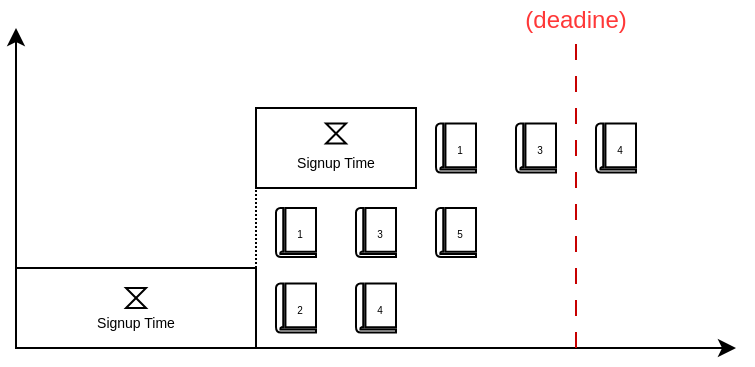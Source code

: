 <mxfile version="21.6.8" type="device" pages="2">
  <diagram name="Page-1" id="hwzFVTMM_uJyrM2o6dDl">
    <mxGraphModel dx="794" dy="544" grid="1" gridSize="10" guides="1" tooltips="1" connect="1" arrows="1" fold="1" page="1" pageScale="1" pageWidth="827" pageHeight="1169" math="0" shadow="0">
      <root>
        <mxCell id="0" />
        <mxCell id="1" parent="0" />
        <mxCell id="ofYdp0S4x2xCZE4zrVgu-2" value="" style="endArrow=classic;html=1;rounded=0;" parent="1" edge="1">
          <mxGeometry width="50" height="50" relative="1" as="geometry">
            <mxPoint x="240" y="520" as="sourcePoint" />
            <mxPoint x="240" y="360" as="targetPoint" />
          </mxGeometry>
        </mxCell>
        <mxCell id="ofYdp0S4x2xCZE4zrVgu-3" value="" style="endArrow=classic;html=1;rounded=0;" parent="1" edge="1">
          <mxGeometry width="50" height="50" relative="1" as="geometry">
            <mxPoint x="240" y="520" as="sourcePoint" />
            <mxPoint x="600" y="520" as="targetPoint" />
          </mxGeometry>
        </mxCell>
        <mxCell id="ofYdp0S4x2xCZE4zrVgu-4" value="" style="rounded=0;whiteSpace=wrap;html=1;" parent="1" vertex="1">
          <mxGeometry x="240" y="480" width="120" height="40" as="geometry" />
        </mxCell>
        <mxCell id="ofYdp0S4x2xCZE4zrVgu-5" value="" style="rounded=0;whiteSpace=wrap;html=1;" parent="1" vertex="1">
          <mxGeometry x="360" y="400" width="80" height="40" as="geometry" />
        </mxCell>
        <mxCell id="ofYdp0S4x2xCZE4zrVgu-7" value="" style="endArrow=none;html=1;rounded=0;entryX=0;entryY=1;entryDx=0;entryDy=0;exitX=1;exitY=0;exitDx=0;exitDy=0;dashed=1;dashPattern=1 1;" parent="1" source="ofYdp0S4x2xCZE4zrVgu-4" target="ofYdp0S4x2xCZE4zrVgu-5" edge="1">
          <mxGeometry width="50" height="50" relative="1" as="geometry">
            <mxPoint x="390" y="450" as="sourcePoint" />
            <mxPoint x="440" y="400" as="targetPoint" />
          </mxGeometry>
        </mxCell>
        <mxCell id="ofYdp0S4x2xCZE4zrVgu-8" value="" style="endArrow=none;html=1;rounded=0;exitX=1;exitY=0;exitDx=0;exitDy=0;dashed=1;dashPattern=8 8;strokeColor=#c70000;entryX=0.5;entryY=1;entryDx=0;entryDy=0;fontColor=#FF3838;" parent="1" target="ofYdp0S4x2xCZE4zrVgu-36" edge="1">
          <mxGeometry width="50" height="50" relative="1" as="geometry">
            <mxPoint x="520" y="520" as="sourcePoint" />
            <mxPoint x="520" y="360" as="targetPoint" />
          </mxGeometry>
        </mxCell>
        <mxCell id="ofYdp0S4x2xCZE4zrVgu-9" value="" style="sketch=0;pointerEvents=1;shadow=0;dashed=0;html=1;labelPosition=center;verticalLabelPosition=bottom;verticalAlign=top;outlineConnect=0;align=center;shape=mxgraph.office.concepts.book_journal;" parent="1" vertex="1">
          <mxGeometry x="370" y="487.75" width="20" height="24.5" as="geometry" />
        </mxCell>
        <mxCell id="ofYdp0S4x2xCZE4zrVgu-10" value="" style="sketch=0;pointerEvents=1;shadow=0;dashed=0;html=1;labelPosition=center;verticalLabelPosition=bottom;verticalAlign=top;outlineConnect=0;align=center;shape=mxgraph.office.concepts.book_journal;" parent="1" vertex="1">
          <mxGeometry x="370" y="450" width="20" height="24.5" as="geometry" />
        </mxCell>
        <mxCell id="ofYdp0S4x2xCZE4zrVgu-11" value="" style="sketch=0;pointerEvents=1;shadow=0;dashed=0;html=1;labelPosition=center;verticalLabelPosition=bottom;verticalAlign=top;outlineConnect=0;align=center;shape=mxgraph.office.concepts.book_journal;" parent="1" vertex="1">
          <mxGeometry x="410" y="450" width="20" height="24.5" as="geometry" />
        </mxCell>
        <mxCell id="ofYdp0S4x2xCZE4zrVgu-13" value="" style="sketch=0;pointerEvents=1;shadow=0;dashed=0;html=1;labelPosition=center;verticalLabelPosition=bottom;verticalAlign=top;outlineConnect=0;align=center;shape=mxgraph.office.concepts.book_journal;" parent="1" vertex="1">
          <mxGeometry x="410" y="487.75" width="20" height="24.5" as="geometry" />
        </mxCell>
        <mxCell id="ofYdp0S4x2xCZE4zrVgu-14" value="" style="sketch=0;pointerEvents=1;shadow=0;dashed=0;html=1;labelPosition=center;verticalLabelPosition=bottom;verticalAlign=top;outlineConnect=0;align=center;shape=mxgraph.office.concepts.book_journal;fontColor=default;labelBackgroundColor=default;" parent="1" vertex="1">
          <mxGeometry x="450" y="407.75" width="20" height="24.5" as="geometry" />
        </mxCell>
        <mxCell id="ofYdp0S4x2xCZE4zrVgu-15" value="" style="sketch=0;pointerEvents=1;shadow=0;dashed=0;html=1;labelPosition=center;verticalLabelPosition=bottom;verticalAlign=top;outlineConnect=0;align=center;shape=mxgraph.office.concepts.book_journal;" parent="1" vertex="1">
          <mxGeometry x="450" y="450" width="20" height="24.5" as="geometry" />
        </mxCell>
        <mxCell id="ofYdp0S4x2xCZE4zrVgu-16" value="" style="sketch=0;pointerEvents=1;shadow=0;dashed=0;html=1;labelPosition=center;verticalLabelPosition=bottom;verticalAlign=top;outlineConnect=0;align=center;shape=mxgraph.office.concepts.book_journal;" parent="1" vertex="1">
          <mxGeometry x="490" y="407.75" width="20" height="24.5" as="geometry" />
        </mxCell>
        <mxCell id="ofYdp0S4x2xCZE4zrVgu-19" value="" style="sketch=0;pointerEvents=1;shadow=0;dashed=0;html=1;labelPosition=center;verticalLabelPosition=bottom;verticalAlign=top;outlineConnect=0;align=center;shape=mxgraph.office.concepts.book_journal;" parent="1" vertex="1">
          <mxGeometry x="530" y="407.75" width="20" height="24.5" as="geometry" />
        </mxCell>
        <mxCell id="ofYdp0S4x2xCZE4zrVgu-20" value="&lt;font style=&quot;font-size: 7px;&quot;&gt;Signup Time&lt;/font&gt;" style="text;html=1;strokeColor=none;fillColor=none;align=center;verticalAlign=middle;whiteSpace=wrap;rounded=0;" parent="1" vertex="1">
          <mxGeometry x="265" y="500" width="70" height="12.25" as="geometry" />
        </mxCell>
        <mxCell id="ofYdp0S4x2xCZE4zrVgu-21" value="&lt;font style=&quot;font-size: 7px;&quot;&gt;Signup Time&lt;/font&gt;" style="text;html=1;strokeColor=none;fillColor=none;align=center;verticalAlign=middle;whiteSpace=wrap;rounded=0;" parent="1" vertex="1">
          <mxGeometry x="365" y="420" width="70" height="12.25" as="geometry" />
        </mxCell>
        <mxCell id="ofYdp0S4x2xCZE4zrVgu-23" value="" style="shape=collate;html=1;fontSize=10;" parent="1" vertex="1">
          <mxGeometry x="295" y="490" width="10" height="10" as="geometry" />
        </mxCell>
        <mxCell id="ofYdp0S4x2xCZE4zrVgu-26" value="" style="shape=collate;html=1;fontSize=10;" parent="1" vertex="1">
          <mxGeometry x="395" y="407.75" width="10" height="10" as="geometry" />
        </mxCell>
        <mxCell id="ofYdp0S4x2xCZE4zrVgu-27" value="&lt;font style=&quot;font-size: 5px;&quot;&gt;1&lt;/font&gt;" style="text;html=1;strokeColor=none;fillColor=none;align=center;verticalAlign=middle;whiteSpace=wrap;rounded=0;fontSize=5;" parent="1" vertex="1">
          <mxGeometry x="377" y="457.25" width="10" height="10" as="geometry" />
        </mxCell>
        <mxCell id="ofYdp0S4x2xCZE4zrVgu-30" value="&lt;font style=&quot;font-size: 5px;&quot;&gt;2&lt;/font&gt;" style="text;html=1;strokeColor=none;fillColor=none;align=center;verticalAlign=middle;whiteSpace=wrap;rounded=0;fontSize=5;" parent="1" vertex="1">
          <mxGeometry x="377" y="495" width="10" height="10" as="geometry" />
        </mxCell>
        <mxCell id="ofYdp0S4x2xCZE4zrVgu-31" value="&lt;font style=&quot;font-size: 5px;&quot;&gt;3&lt;/font&gt;" style="text;html=1;strokeColor=none;fillColor=none;align=center;verticalAlign=middle;whiteSpace=wrap;rounded=0;fontSize=5;" parent="1" vertex="1">
          <mxGeometry x="417" y="457.25" width="10" height="10" as="geometry" />
        </mxCell>
        <mxCell id="ofYdp0S4x2xCZE4zrVgu-32" value="&lt;font style=&quot;font-size: 5px;&quot;&gt;4&lt;/font&gt;" style="text;html=1;strokeColor=none;fillColor=none;align=center;verticalAlign=middle;whiteSpace=wrap;rounded=0;fontSize=5;" parent="1" vertex="1">
          <mxGeometry x="417" y="495" width="10" height="10" as="geometry" />
        </mxCell>
        <mxCell id="ofYdp0S4x2xCZE4zrVgu-33" value="&lt;font style=&quot;font-size: 5px;&quot;&gt;1&lt;/font&gt;" style="text;html=1;strokeColor=none;fillColor=none;align=center;verticalAlign=middle;whiteSpace=wrap;rounded=0;fontSize=5;" parent="1" vertex="1">
          <mxGeometry x="457" y="415" width="10" height="10" as="geometry" />
        </mxCell>
        <mxCell id="ofYdp0S4x2xCZE4zrVgu-34" value="&lt;font style=&quot;font-size: 5px;&quot;&gt;3&lt;/font&gt;" style="text;html=1;strokeColor=none;fillColor=none;align=center;verticalAlign=middle;whiteSpace=wrap;rounded=0;fontSize=5;" parent="1" vertex="1">
          <mxGeometry x="497" y="415" width="10" height="10" as="geometry" />
        </mxCell>
        <mxCell id="ofYdp0S4x2xCZE4zrVgu-35" value="&lt;font style=&quot;font-size: 5px;&quot;&gt;4&lt;/font&gt;" style="text;html=1;strokeColor=none;fillColor=none;align=center;verticalAlign=middle;whiteSpace=wrap;rounded=0;fontSize=5;" parent="1" vertex="1">
          <mxGeometry x="537" y="415" width="10" height="10" as="geometry" />
        </mxCell>
        <mxCell id="ofYdp0S4x2xCZE4zrVgu-36" value="&lt;font color=&quot;#ff3838&quot;&gt;(deadine)&lt;/font&gt;" style="text;html=1;strokeColor=none;fillColor=none;align=center;verticalAlign=middle;whiteSpace=wrap;rounded=0;" parent="1" vertex="1">
          <mxGeometry x="500" y="346" width="40" height="20" as="geometry" />
        </mxCell>
        <mxCell id="ofYdp0S4x2xCZE4zrVgu-39" value="&lt;font style=&quot;font-size: 5px;&quot;&gt;5&lt;/font&gt;" style="text;html=1;strokeColor=none;fillColor=none;align=center;verticalAlign=middle;whiteSpace=wrap;rounded=0;fontSize=5;" parent="1" vertex="1">
          <mxGeometry x="457" y="457.25" width="10" height="10" as="geometry" />
        </mxCell>
      </root>
    </mxGraphModel>
  </diagram>
  <diagram id="dM_vHxrlu6P0rVz3yV7o" name="Page-2">
    <mxGraphModel dx="794" dy="544" grid="1" gridSize="10" guides="1" tooltips="1" connect="1" arrows="1" fold="1" page="1" pageScale="1" pageWidth="1169" pageHeight="827" math="0" shadow="0">
      <root>
        <mxCell id="0" />
        <mxCell id="1" parent="0" />
        <mxCell id="pGKGq6iUCiRUjQRW9-KD-1" value="" style="ellipse;whiteSpace=wrap;html=1;aspect=fixed;" parent="1" vertex="1">
          <mxGeometry x="350" y="320" width="60" height="60" as="geometry" />
        </mxCell>
        <mxCell id="pGKGq6iUCiRUjQRW9-KD-2" value="" style="ellipse;whiteSpace=wrap;html=1;aspect=fixed;" parent="1" vertex="1">
          <mxGeometry x="350" y="430" width="60" height="60" as="geometry" />
        </mxCell>
        <mxCell id="pGKGq6iUCiRUjQRW9-KD-3" value="" style="ellipse;whiteSpace=wrap;html=1;aspect=fixed;" parent="1" vertex="1">
          <mxGeometry x="350" y="540" width="60" height="60" as="geometry" />
        </mxCell>
        <mxCell id="pGKGq6iUCiRUjQRW9-KD-5" value="" style="ellipse;whiteSpace=wrap;html=1;aspect=fixed;" parent="1" vertex="1">
          <mxGeometry x="590" y="320" width="60" height="60" as="geometry" />
        </mxCell>
        <mxCell id="pGKGq6iUCiRUjQRW9-KD-6" value="" style="ellipse;whiteSpace=wrap;html=1;aspect=fixed;" parent="1" vertex="1">
          <mxGeometry x="590" y="430" width="60" height="60" as="geometry" />
        </mxCell>
        <mxCell id="pGKGq6iUCiRUjQRW9-KD-7" value="" style="ellipse;whiteSpace=wrap;html=1;aspect=fixed;" parent="1" vertex="1">
          <mxGeometry x="590" y="540" width="60" height="60" as="geometry" />
        </mxCell>
        <mxCell id="pGKGq6iUCiRUjQRW9-KD-8" value="" style="ellipse;whiteSpace=wrap;html=1;aspect=fixed;" parent="1" vertex="1">
          <mxGeometry x="180" y="430" width="60" height="60" as="geometry" />
        </mxCell>
        <mxCell id="pGKGq6iUCiRUjQRW9-KD-9" value="" style="ellipse;whiteSpace=wrap;html=1;aspect=fixed;" parent="1" vertex="1">
          <mxGeometry x="760" y="430" width="60" height="60" as="geometry" />
        </mxCell>
        <mxCell id="pGKGq6iUCiRUjQRW9-KD-10" value="" style="endArrow=blockThin;html=1;rounded=0;exitX=1;exitY=0.5;exitDx=0;exitDy=0;entryX=0;entryY=0.5;entryDx=0;entryDy=0;endFill=1;strokeWidth=2;" parent="1" source="pGKGq6iUCiRUjQRW9-KD-1" target="pGKGq6iUCiRUjQRW9-KD-5" edge="1">
          <mxGeometry width="50" height="50" relative="1" as="geometry">
            <mxPoint x="540" y="470" as="sourcePoint" />
            <mxPoint x="590" y="420" as="targetPoint" />
          </mxGeometry>
        </mxCell>
        <mxCell id="pGKGq6iUCiRUjQRW9-KD-13" value="" style="endArrow=blockThin;html=1;rounded=0;exitX=1;exitY=0.5;exitDx=0;exitDy=0;endFill=1;strokeWidth=2;" parent="1" source="pGKGq6iUCiRUjQRW9-KD-2" edge="1">
          <mxGeometry width="50" height="50" relative="1" as="geometry">
            <mxPoint x="420" y="360" as="sourcePoint" />
            <mxPoint x="590" y="460" as="targetPoint" />
          </mxGeometry>
        </mxCell>
        <mxCell id="pGKGq6iUCiRUjQRW9-KD-14" value="" style="endArrow=blockThin;html=1;rounded=0;exitX=1;exitY=0.5;exitDx=0;exitDy=0;endFill=1;strokeWidth=2;" parent="1" edge="1">
          <mxGeometry width="50" height="50" relative="1" as="geometry">
            <mxPoint x="410" y="569.41" as="sourcePoint" />
            <mxPoint x="590" y="569.41" as="targetPoint" />
          </mxGeometry>
        </mxCell>
        <mxCell id="pGKGq6iUCiRUjQRW9-KD-15" value="" style="endArrow=blockThin;html=1;rounded=0;exitX=1;exitY=0.5;exitDx=0;exitDy=0;entryX=0;entryY=0.5;entryDx=0;entryDy=0;endFill=1;strokeWidth=2;" parent="1" source="pGKGq6iUCiRUjQRW9-KD-2" target="pGKGq6iUCiRUjQRW9-KD-5" edge="1">
          <mxGeometry width="50" height="50" relative="1" as="geometry">
            <mxPoint x="540" y="470" as="sourcePoint" />
            <mxPoint x="590" y="420" as="targetPoint" />
          </mxGeometry>
        </mxCell>
        <mxCell id="pGKGq6iUCiRUjQRW9-KD-16" value="" style="endArrow=none;html=1;rounded=0;exitX=0;exitY=0.5;exitDx=0;exitDy=0;entryX=1;entryY=0.5;entryDx=0;entryDy=0;startArrow=blockThin;startFill=1;strokeWidth=2;" parent="1" source="pGKGq6iUCiRUjQRW9-KD-9" target="pGKGq6iUCiRUjQRW9-KD-5" edge="1">
          <mxGeometry width="50" height="50" relative="1" as="geometry">
            <mxPoint x="420" y="580" as="sourcePoint" />
            <mxPoint x="600" y="360" as="targetPoint" />
          </mxGeometry>
        </mxCell>
        <mxCell id="pGKGq6iUCiRUjQRW9-KD-17" value="" style="endArrow=blockThin;html=1;rounded=0;entryX=0;entryY=0.5;entryDx=0;entryDy=0;exitX=1;exitY=0.5;exitDx=0;exitDy=0;endFill=1;strokeWidth=2;" parent="1" source="pGKGq6iUCiRUjQRW9-KD-6" target="pGKGq6iUCiRUjQRW9-KD-9" edge="1">
          <mxGeometry width="50" height="50" relative="1" as="geometry">
            <mxPoint x="540" y="470" as="sourcePoint" />
            <mxPoint x="590" y="420" as="targetPoint" />
          </mxGeometry>
        </mxCell>
        <mxCell id="pGKGq6iUCiRUjQRW9-KD-18" value="" style="endArrow=blockThin;html=1;rounded=0;entryX=0;entryY=0.5;entryDx=0;entryDy=0;exitX=1;exitY=0.5;exitDx=0;exitDy=0;endFill=1;strokeWidth=2;" parent="1" source="pGKGq6iUCiRUjQRW9-KD-7" target="pGKGq6iUCiRUjQRW9-KD-9" edge="1">
          <mxGeometry width="50" height="50" relative="1" as="geometry">
            <mxPoint x="540" y="470" as="sourcePoint" />
            <mxPoint x="590" y="420" as="targetPoint" />
          </mxGeometry>
        </mxCell>
        <mxCell id="pGKGq6iUCiRUjQRW9-KD-19" value="" style="endArrow=blockThin;html=1;rounded=0;entryX=0;entryY=0.5;entryDx=0;entryDy=0;exitX=1;exitY=0.5;exitDx=0;exitDy=0;endFill=1;strokeWidth=2;" parent="1" source="pGKGq6iUCiRUjQRW9-KD-8" target="pGKGq6iUCiRUjQRW9-KD-1" edge="1">
          <mxGeometry width="50" height="50" relative="1" as="geometry">
            <mxPoint x="540" y="470" as="sourcePoint" />
            <mxPoint x="590" y="420" as="targetPoint" />
          </mxGeometry>
        </mxCell>
        <mxCell id="pGKGq6iUCiRUjQRW9-KD-20" value="" style="endArrow=blockThin;html=1;rounded=0;entryX=0;entryY=0.5;entryDx=0;entryDy=0;exitX=1;exitY=0.5;exitDx=0;exitDy=0;endFill=1;strokeWidth=2;" parent="1" source="pGKGq6iUCiRUjQRW9-KD-8" target="pGKGq6iUCiRUjQRW9-KD-2" edge="1">
          <mxGeometry width="50" height="50" relative="1" as="geometry">
            <mxPoint x="250" y="470" as="sourcePoint" />
            <mxPoint x="360" y="360" as="targetPoint" />
          </mxGeometry>
        </mxCell>
        <mxCell id="pGKGq6iUCiRUjQRW9-KD-21" value="" style="endArrow=blockThin;html=1;rounded=0;entryX=0;entryY=0.5;entryDx=0;entryDy=0;exitX=1;exitY=0.5;exitDx=0;exitDy=0;endFill=1;strokeWidth=2;" parent="1" source="pGKGq6iUCiRUjQRW9-KD-8" target="pGKGq6iUCiRUjQRW9-KD-3" edge="1">
          <mxGeometry width="50" height="50" relative="1" as="geometry">
            <mxPoint x="250" y="470" as="sourcePoint" />
            <mxPoint x="360" y="470" as="targetPoint" />
          </mxGeometry>
        </mxCell>
        <mxCell id="pGKGq6iUCiRUjQRW9-KD-22" value="&lt;font face=&quot;Linux Libertine&quot; style=&quot;font-size: 19px;&quot;&gt;Books&lt;/font&gt;" style="text;html=1;strokeColor=none;fillColor=none;align=center;verticalAlign=middle;whiteSpace=wrap;rounded=0;" parent="1" vertex="1">
          <mxGeometry x="350" y="290" width="60" height="30" as="geometry" />
        </mxCell>
        <mxCell id="pGKGq6iUCiRUjQRW9-KD-23" value="&lt;font style=&quot;font-size: 19px;&quot; face=&quot;Linux Libertine&quot;&gt;Libraries&lt;/font&gt;" style="text;html=1;strokeColor=none;fillColor=none;align=center;verticalAlign=middle;whiteSpace=wrap;rounded=0;" parent="1" vertex="1">
          <mxGeometry x="590" y="290" width="60" height="30" as="geometry" />
        </mxCell>
        <mxCell id="pGKGq6iUCiRUjQRW9-KD-24" value="&lt;font style=&quot;font-size: 14px;&quot; face=&quot;Linux Libertine&quot;&gt;1&lt;/font&gt;" style="text;html=1;strokeColor=none;fillColor=none;align=center;verticalAlign=middle;whiteSpace=wrap;rounded=0;" parent="1" vertex="1">
          <mxGeometry x="350" y="336" width="60" height="30" as="geometry" />
        </mxCell>
        <mxCell id="pGKGq6iUCiRUjQRW9-KD-25" value="&lt;font style=&quot;font-size: 14px;&quot; face=&quot;Linux Libertine&quot;&gt;2&lt;/font&gt;" style="text;html=1;strokeColor=none;fillColor=none;align=center;verticalAlign=middle;whiteSpace=wrap;rounded=0;" parent="1" vertex="1">
          <mxGeometry x="350" y="446" width="60" height="30" as="geometry" />
        </mxCell>
        <mxCell id="pGKGq6iUCiRUjQRW9-KD-26" value="&lt;font style=&quot;font-size: 14px;&quot; face=&quot;Linux Libertine&quot;&gt;3&lt;/font&gt;" style="text;html=1;strokeColor=none;fillColor=none;align=center;verticalAlign=middle;whiteSpace=wrap;rounded=0;" parent="1" vertex="1">
          <mxGeometry x="350" y="556" width="60" height="30" as="geometry" />
        </mxCell>
        <mxCell id="pGKGq6iUCiRUjQRW9-KD-27" value="&lt;font style=&quot;font-size: 14px;&quot; face=&quot;Linux Libertine&quot;&gt;1&lt;/font&gt;" style="text;html=1;strokeColor=none;fillColor=none;align=center;verticalAlign=middle;whiteSpace=wrap;rounded=0;" parent="1" vertex="1">
          <mxGeometry x="590" y="336" width="60" height="30" as="geometry" />
        </mxCell>
        <mxCell id="pGKGq6iUCiRUjQRW9-KD-28" value="&lt;font style=&quot;font-size: 14px;&quot; face=&quot;Linux Libertine&quot;&gt;2&lt;/font&gt;" style="text;html=1;strokeColor=none;fillColor=none;align=center;verticalAlign=middle;whiteSpace=wrap;rounded=0;" parent="1" vertex="1">
          <mxGeometry x="590" y="446" width="60" height="30" as="geometry" />
        </mxCell>
        <mxCell id="pGKGq6iUCiRUjQRW9-KD-29" value="&lt;font style=&quot;font-size: 14px;&quot; face=&quot;Linux Libertine&quot;&gt;3&lt;/font&gt;" style="text;html=1;strokeColor=none;fillColor=none;align=center;verticalAlign=middle;whiteSpace=wrap;rounded=0;" parent="1" vertex="1">
          <mxGeometry x="590" y="556" width="60" height="30" as="geometry" />
        </mxCell>
        <mxCell id="pGKGq6iUCiRUjQRW9-KD-30" value="&lt;font style=&quot;font-size: 14px;&quot; face=&quot;Linux Libertine&quot;&gt;Source&lt;/font&gt;" style="text;html=1;strokeColor=none;fillColor=none;align=center;verticalAlign=middle;whiteSpace=wrap;rounded=0;" parent="1" vertex="1">
          <mxGeometry x="180" y="446" width="60" height="30" as="geometry" />
        </mxCell>
        <mxCell id="pGKGq6iUCiRUjQRW9-KD-31" value="&lt;font style=&quot;font-size: 14px;&quot; face=&quot;Linux Libertine&quot;&gt;Sink&lt;/font&gt;" style="text;html=1;strokeColor=none;fillColor=none;align=center;verticalAlign=middle;whiteSpace=wrap;rounded=0;" parent="1" vertex="1">
          <mxGeometry x="760" y="446" width="60" height="30" as="geometry" />
        </mxCell>
      </root>
    </mxGraphModel>
  </diagram>
</mxfile>
